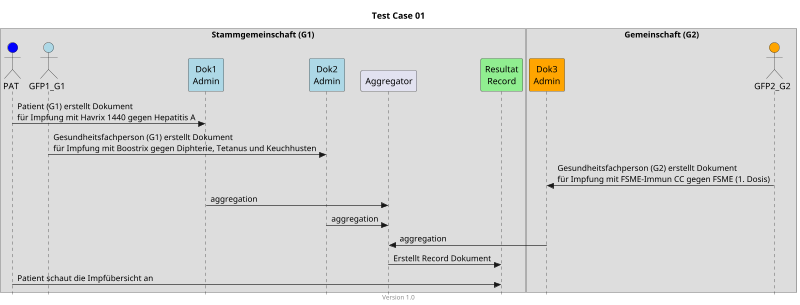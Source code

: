@startuml
title Test Case 01
footer Version 1.0
skinparam responseMessageBelowArrow true
skinparam style strictuml
scale max 800 width


box "Stammgemeinschaft (G1)"
actor PAT #blue
actor GFP1_G1 #lightblue
participant "Dok1\nAdmin" #lightblue
participant "Dok2\nAdmin" #lightblue
participant Aggregator
participant "Resultat\nRecord" #lightgreen
end box

box "Gemeinschaft (G2)"
participant "Dok3\nAdmin" #orange
actor GFP2_G2 #orange
end box

PAT -> "Dok1\nAdmin": Patient (G1) erstellt Dokument\nfür Impfung mit Havrix 1440 gegen Hepatitis A

GFP1_G1 -> "Dok2\nAdmin": Gesundheitsfachperson (G1) erstellt Dokument\nfür Impfung mit Boostrix gegen Diphterie, Tetanus und Keuchhusten

GFP2_G2 -> "Dok3\nAdmin": Gesundheitsfachperson (G2) erstellt Dokument\nfür Impfung mit FSME-Immun CC gegen FSME (1. Dosis)

"Dok1\nAdmin" -> Aggregator: aggregation
"Dok2\nAdmin" -> Aggregator: aggregation
"Dok3\nAdmin" -> Aggregator: aggregation
Aggregator -> "Resultat\nRecord": Erstellt Record Dokument
PAT -> "Resultat\nRecord": Patient schaut die Impfübersicht an


@enduml
